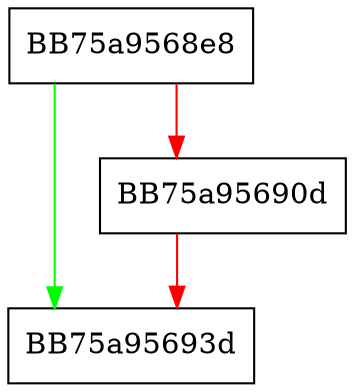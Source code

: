 digraph _do_auto_mode_process_pt_flow {
  node [shape="box"];
  graph [splines=ortho];
  BB75a9568e8 -> BB75a95693d [color="green"];
  BB75a9568e8 -> BB75a95690d [color="red"];
  BB75a95690d -> BB75a95693d [color="red"];
}